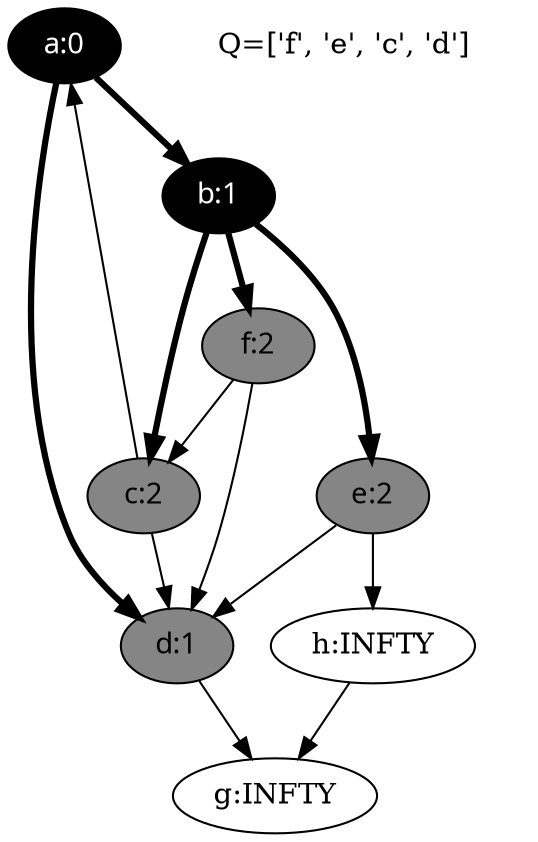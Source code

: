 Digraph {
a [ label="a:0" fontcolor=white style=filled fontname="time-bold" fillcolor=black ];
b [ label="b:1" fontcolor=white style=filled fontname="time-bold" fillcolor=black ];
c [ label="c:2" style=filled fontname="time-bold" fillcolor=gray52 ];
d [ label="d:1" style=filled fontname="time-bold" fillcolor=gray52 ];
e [ label="e:2" style=filled fontname="time-bold" fillcolor=gray52 ];
f [ label="f:2" style=filled fontname="time-bold" fillcolor=gray52 ];
g [ label="g:INFTY" ];
h [ label="h:INFTY" ];
a->b[label="", penwidth=3];
a->d[label="", penwidth=3];
b->c[label="", penwidth=3];
b->e[label="", penwidth=3];
b->f[label="", penwidth=3];
c->a[label="", penwidth=1];
c->d[label="", penwidth=1];
d->g[label="", penwidth=1];
e->d[label="", penwidth=1];
e->h[label="", penwidth=1];
f->c[label="", penwidth=1];
f->d[label="", penwidth=1];
h->g[label="", penwidth=1];
legend[label="Q=['f', 'e', 'c', 'd']", color=white];
}